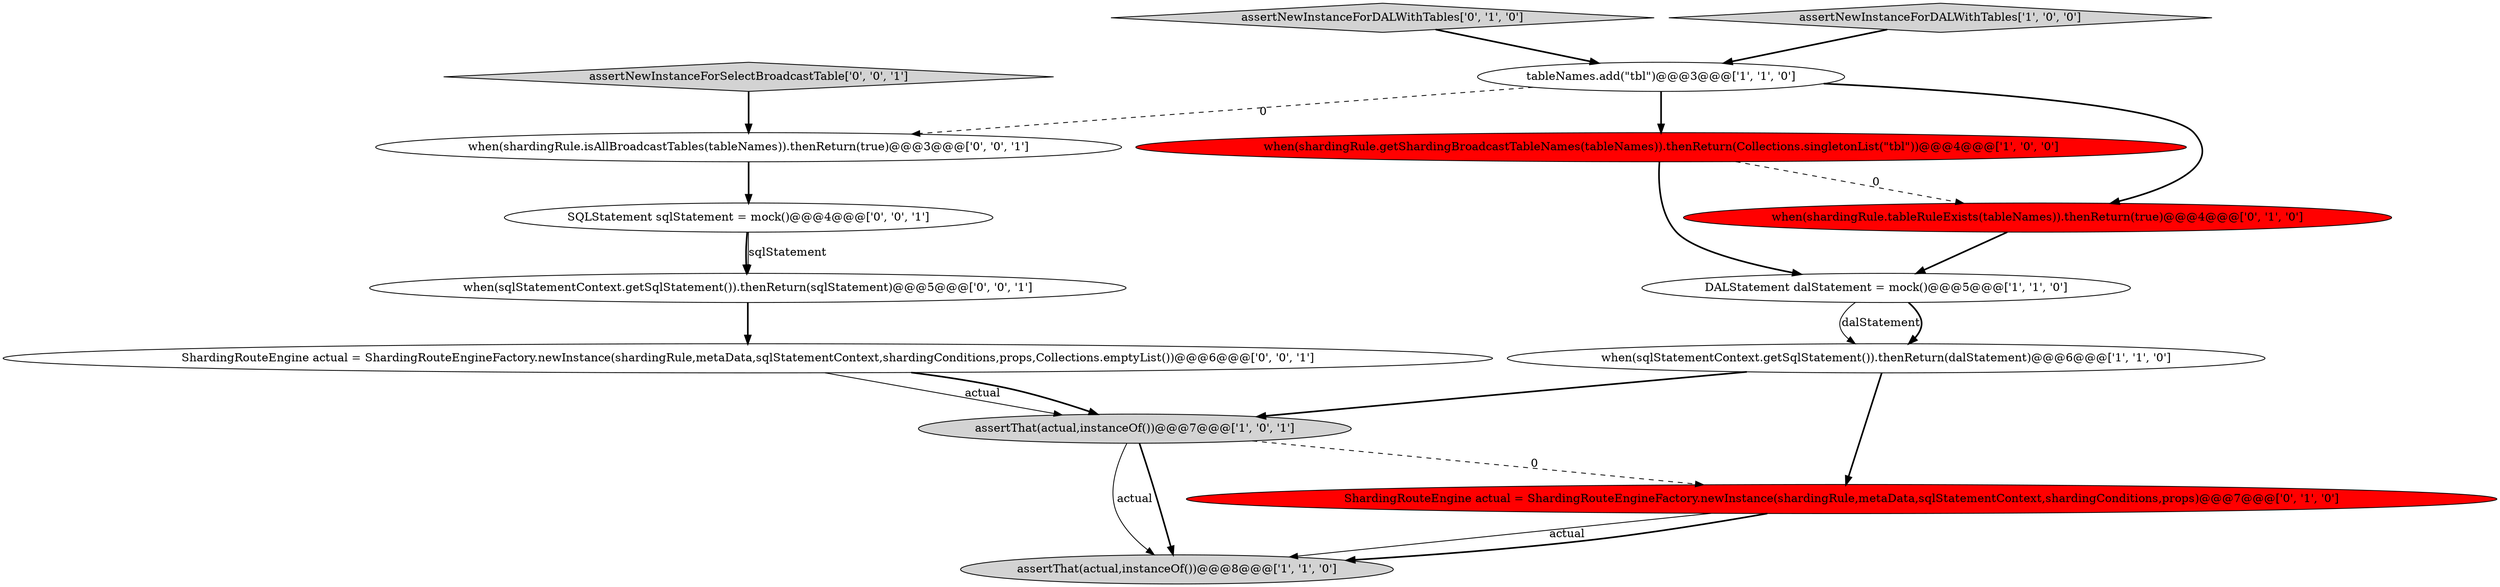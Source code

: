 digraph {
2 [style = filled, label = "DALStatement dalStatement = mock()@@@5@@@['1', '1', '0']", fillcolor = white, shape = ellipse image = "AAA0AAABBB1BBB"];
0 [style = filled, label = "assertThat(actual,instanceOf())@@@7@@@['1', '0', '1']", fillcolor = lightgray, shape = ellipse image = "AAA0AAABBB1BBB"];
1 [style = filled, label = "assertThat(actual,instanceOf())@@@8@@@['1', '1', '0']", fillcolor = lightgray, shape = ellipse image = "AAA0AAABBB1BBB"];
9 [style = filled, label = "assertNewInstanceForDALWithTables['0', '1', '0']", fillcolor = lightgray, shape = diamond image = "AAA0AAABBB2BBB"];
10 [style = filled, label = "ShardingRouteEngine actual = ShardingRouteEngineFactory.newInstance(shardingRule,metaData,sqlStatementContext,shardingConditions,props,Collections.emptyList())@@@6@@@['0', '0', '1']", fillcolor = white, shape = ellipse image = "AAA0AAABBB3BBB"];
11 [style = filled, label = "assertNewInstanceForSelectBroadcastTable['0', '0', '1']", fillcolor = lightgray, shape = diamond image = "AAA0AAABBB3BBB"];
14 [style = filled, label = "when(shardingRule.isAllBroadcastTables(tableNames)).thenReturn(true)@@@3@@@['0', '0', '1']", fillcolor = white, shape = ellipse image = "AAA0AAABBB3BBB"];
6 [style = filled, label = "assertNewInstanceForDALWithTables['1', '0', '0']", fillcolor = lightgray, shape = diamond image = "AAA0AAABBB1BBB"];
4 [style = filled, label = "when(shardingRule.getShardingBroadcastTableNames(tableNames)).thenReturn(Collections.singletonList(\"tbl\"))@@@4@@@['1', '0', '0']", fillcolor = red, shape = ellipse image = "AAA1AAABBB1BBB"];
7 [style = filled, label = "when(shardingRule.tableRuleExists(tableNames)).thenReturn(true)@@@4@@@['0', '1', '0']", fillcolor = red, shape = ellipse image = "AAA1AAABBB2BBB"];
12 [style = filled, label = "when(sqlStatementContext.getSqlStatement()).thenReturn(sqlStatement)@@@5@@@['0', '0', '1']", fillcolor = white, shape = ellipse image = "AAA0AAABBB3BBB"];
3 [style = filled, label = "tableNames.add(\"tbl\")@@@3@@@['1', '1', '0']", fillcolor = white, shape = ellipse image = "AAA0AAABBB1BBB"];
13 [style = filled, label = "SQLStatement sqlStatement = mock()@@@4@@@['0', '0', '1']", fillcolor = white, shape = ellipse image = "AAA0AAABBB3BBB"];
5 [style = filled, label = "when(sqlStatementContext.getSqlStatement()).thenReturn(dalStatement)@@@6@@@['1', '1', '0']", fillcolor = white, shape = ellipse image = "AAA0AAABBB1BBB"];
8 [style = filled, label = "ShardingRouteEngine actual = ShardingRouteEngineFactory.newInstance(shardingRule,metaData,sqlStatementContext,shardingConditions,props)@@@7@@@['0', '1', '0']", fillcolor = red, shape = ellipse image = "AAA1AAABBB2BBB"];
6->3 [style = bold, label=""];
5->8 [style = bold, label=""];
10->0 [style = solid, label="actual"];
11->14 [style = bold, label=""];
2->5 [style = solid, label="dalStatement"];
0->1 [style = solid, label="actual"];
4->2 [style = bold, label=""];
8->1 [style = solid, label="actual"];
3->4 [style = bold, label=""];
8->1 [style = bold, label=""];
12->10 [style = bold, label=""];
13->12 [style = bold, label=""];
5->0 [style = bold, label=""];
3->7 [style = bold, label=""];
4->7 [style = dashed, label="0"];
7->2 [style = bold, label=""];
0->1 [style = bold, label=""];
13->12 [style = solid, label="sqlStatement"];
10->0 [style = bold, label=""];
9->3 [style = bold, label=""];
0->8 [style = dashed, label="0"];
14->13 [style = bold, label=""];
3->14 [style = dashed, label="0"];
2->5 [style = bold, label=""];
}
